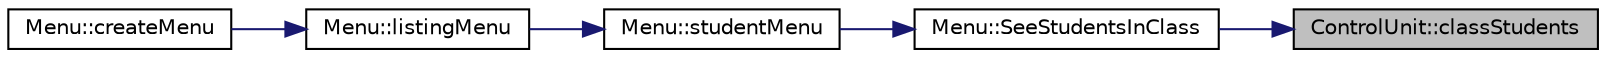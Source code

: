 digraph "ControlUnit::classStudents"
{
 // LATEX_PDF_SIZE
  edge [fontname="Helvetica",fontsize="10",labelfontname="Helvetica",labelfontsize="10"];
  node [fontname="Helvetica",fontsize="10",shape=record];
  rankdir="RL";
  Node1 [label="ControlUnit::classStudents",height=0.2,width=0.4,color="black", fillcolor="grey75", style="filled", fontcolor="black",tooltip="Displays the students from a specific class."];
  Node1 -> Node2 [dir="back",color="midnightblue",fontsize="10",style="solid"];
  Node2 [label="Menu::SeeStudentsInClass",height=0.2,width=0.4,color="black", fillcolor="white", style="filled",URL="$class_menu.html#ad46178bce0aeaa6f983d21e31d1d613b",tooltip="Lists all the students in a specific class."];
  Node2 -> Node3 [dir="back",color="midnightblue",fontsize="10",style="solid"];
  Node3 [label="Menu::studentMenu",height=0.2,width=0.4,color="black", fillcolor="white", style="filled",URL="$class_menu.html#a66828d2cad3aae2e602ad2454c8ea8d7",tooltip="Enters the student menu, which allows the user to see all students from a year, course or class."];
  Node3 -> Node4 [dir="back",color="midnightblue",fontsize="10",style="solid"];
  Node4 [label="Menu::listingMenu",height=0.2,width=0.4,color="black", fillcolor="white", style="filled",URL="$class_menu.html#af1ba39157732b6b1015cfe7b5a5c3353",tooltip="Enters the listing menu, which allows the user to list students, see schedules etc."];
  Node4 -> Node5 [dir="back",color="midnightblue",fontsize="10",style="solid"];
  Node5 [label="Menu::createMenu",height=0.2,width=0.4,color="black", fillcolor="white", style="filled",URL="$class_menu.html#a4cf70fb5ce8bc6bfcad587d74ff644d4",tooltip="Creates the menu."];
}
